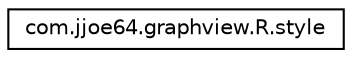digraph "Graphical Class Hierarchy"
{
 // INTERACTIVE_SVG=YES
 // LATEX_PDF_SIZE
  edge [fontname="Helvetica",fontsize="10",labelfontname="Helvetica",labelfontsize="10"];
  node [fontname="Helvetica",fontsize="10",shape=record];
  rankdir="LR";
  Node0 [label="com.jjoe64.graphview.R.style",height=0.2,width=0.4,color="black", fillcolor="white", style="filled",URL="$classcom_1_1jjoe64_1_1graphview_1_1_r_1_1style.html",tooltip=" "];
}
